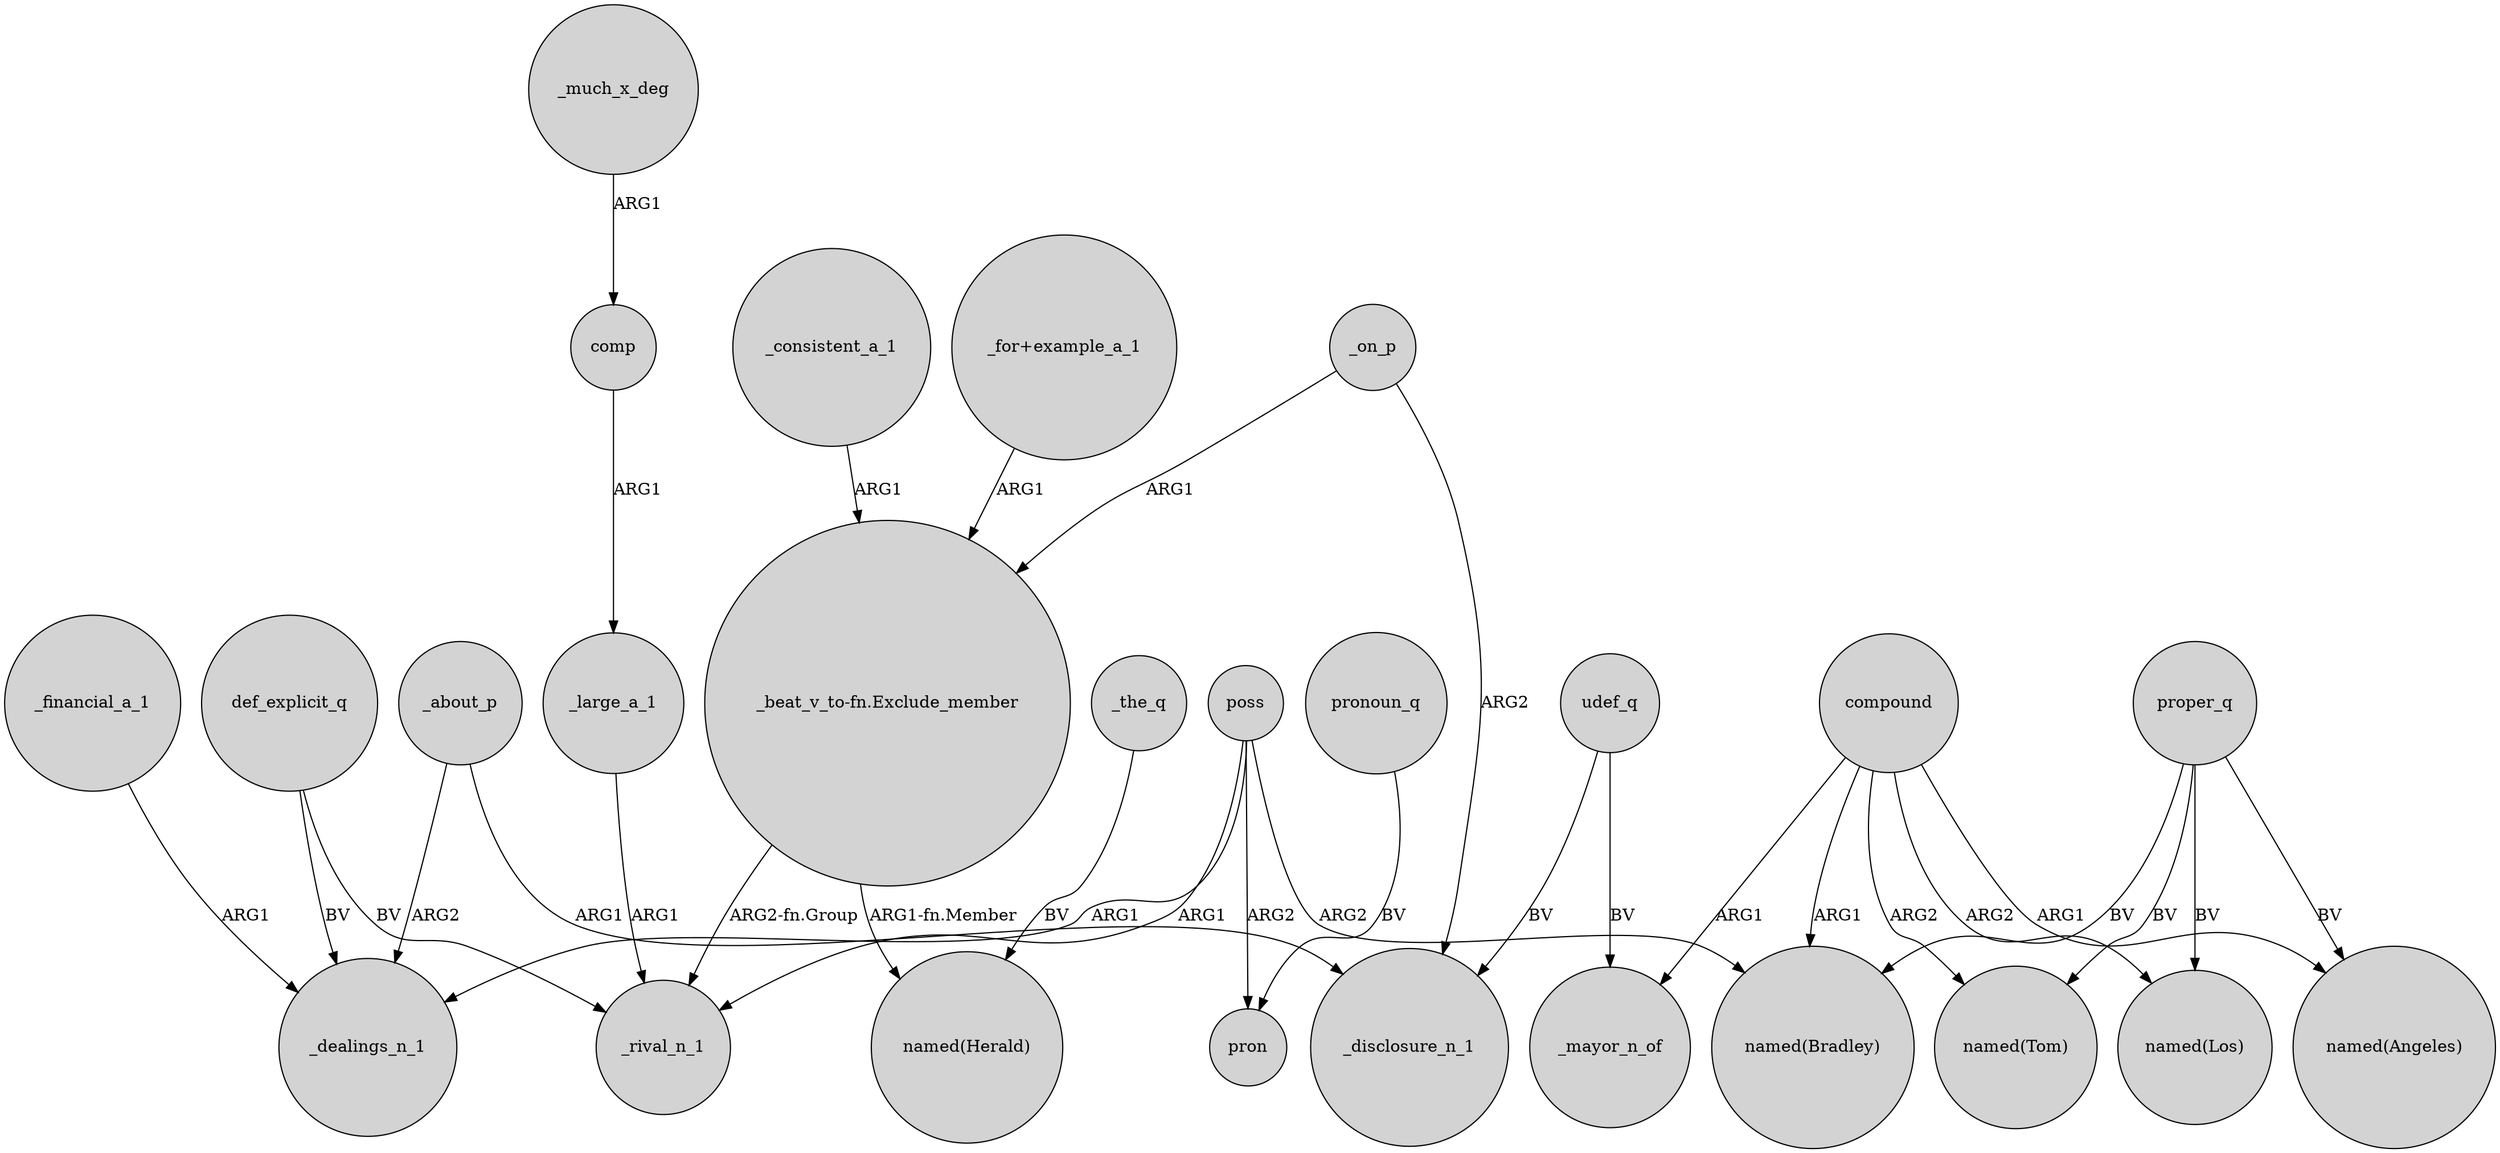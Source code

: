 digraph {
	node [shape=circle style=filled]
	_about_p -> _dealings_n_1 [label=ARG2]
	udef_q -> _disclosure_n_1 [label=BV]
	proper_q -> "named(Tom)" [label=BV]
	_financial_a_1 -> _dealings_n_1 [label=ARG1]
	_the_q -> "named(Herald)" [label=BV]
	comp -> _large_a_1 [label=ARG1]
	_on_p -> "_beat_v_to-fn.Exclude_member" [label=ARG1]
	_on_p -> _disclosure_n_1 [label=ARG2]
	def_explicit_q -> _rival_n_1 [label=BV]
	poss -> "named(Bradley)" [label=ARG2]
	"_for+example_a_1" -> "_beat_v_to-fn.Exclude_member" [label=ARG1]
	udef_q -> _mayor_n_of [label=BV]
	"_beat_v_to-fn.Exclude_member" -> "named(Herald)" [label="ARG1-fn.Member"]
	"_beat_v_to-fn.Exclude_member" -> _rival_n_1 [label="ARG2-fn.Group"]
	compound -> "named(Los)" [label=ARG2]
	pronoun_q -> pron [label=BV]
	poss -> pron [label=ARG2]
	def_explicit_q -> _dealings_n_1 [label=BV]
	compound -> "named(Bradley)" [label=ARG1]
	_large_a_1 -> _rival_n_1 [label=ARG1]
	compound -> "named(Angeles)" [label=ARG1]
	proper_q -> "named(Los)" [label=BV]
	poss -> _dealings_n_1 [label=ARG1]
	compound -> _mayor_n_of [label=ARG1]
	_consistent_a_1 -> "_beat_v_to-fn.Exclude_member" [label=ARG1]
	proper_q -> "named(Bradley)" [label=BV]
	proper_q -> "named(Angeles)" [label=BV]
	compound -> "named(Tom)" [label=ARG2]
	_about_p -> _disclosure_n_1 [label=ARG1]
	poss -> _rival_n_1 [label=ARG1]
	_much_x_deg -> comp [label=ARG1]
}
